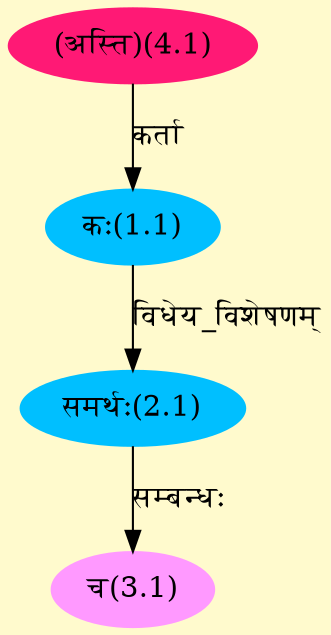 digraph G{
rankdir=BT;
 compound=true;
 bgcolor="lemonchiffon1";
Node1_1 [style=filled, color="#00BFFF" label = "कः(1.1)"]
Node4_1 [style=filled, color="#FF1975" label = "(अस्ति)(4.1)"]
Node2_1 [style=filled, color="#00BFFF" label = "समर्थः(2.1)"]
Node3_1 [style=filled, color="#FF99FF" label = "च(3.1)"]
/* Start of Relations section */

Node1_1 -> Node4_1 [  label="कर्ता"  dir="back" ]
Node2_1 -> Node1_1 [  label="विधेय_विशेषणम्"  dir="back" ]
Node3_1 -> Node2_1 [  label="सम्बन्धः"  dir="back" ]
}
